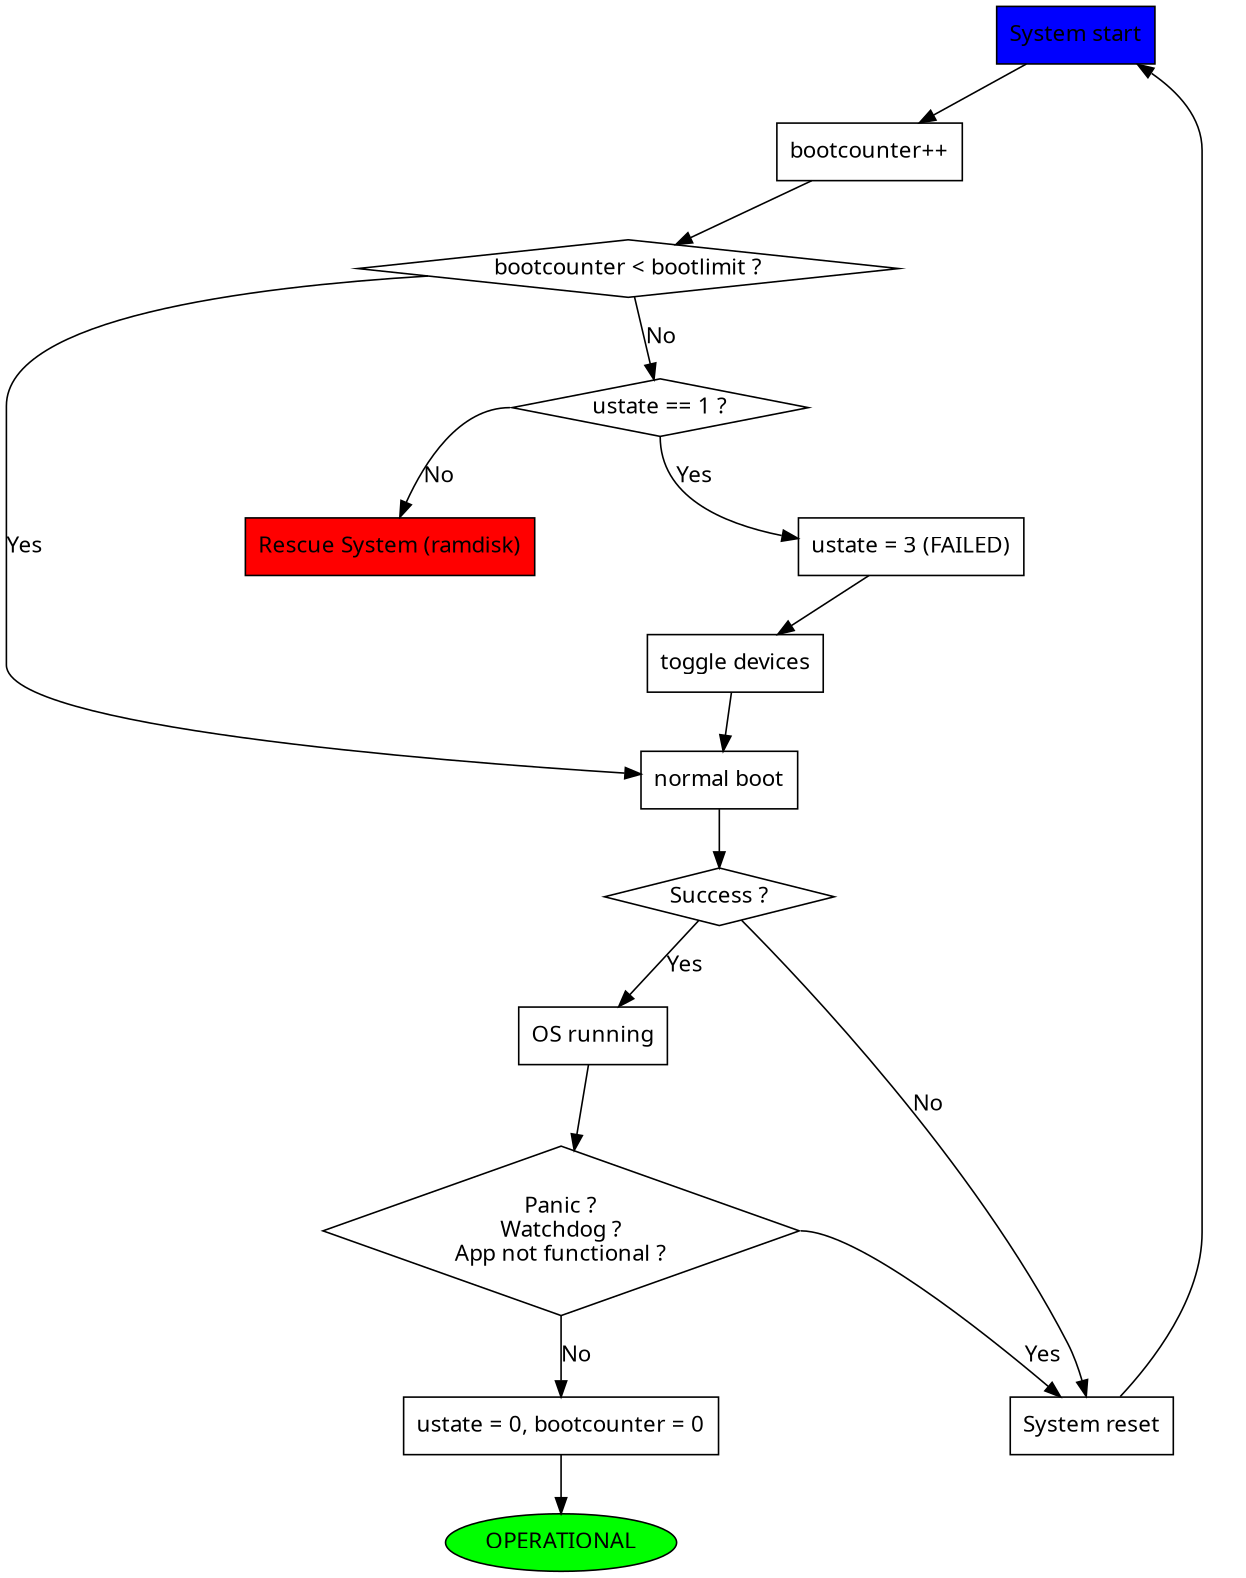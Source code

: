 # SPDX-FileCopyrightText: 2022 Stefano Babic <stefano.babic@swupdate.org>
#
# SPDX-License-Identifier: GPL-2.0-only

digraph G {
  ratio="fill";
  size="8.3,11.7!";
  node [fontname = "Handlee"];
  edge [fontname = "Handlee"];

  start [
    label = "System start";
    shape = rect;
    style=filled;
    fillcolor=blue;
  ];
  inccounter [
    label = "bootcounter++";
    shape = rect;
  ];
  bootcounter [
    label = "bootcounter < bootlimit ?";
    shape = diamond;
  ];

  ustate [
    label = "ustate == 1 ?";
    shape = diamond;
  ];
  failed [
    label = "ustate = 3 (FAILED)";
    shape = rect;
  ];
  toggle [
    label = "toggle devices";
    shape = rect;
  ];
  normal [
    label = "normal boot";
    shape = rect;
  ];

  success [
    label = "Success ?";
    shape = diamond;
  ];

  reset [
    label = "System reset";
    shape = rect;
  ];

  rescue [
    label = "Rescue System (ramdisk)";
    shape = rect;
    style=filled;
    fillcolor=red;
  ];

  running [
    label = "OS running";
    shape = rect;
  ];
  running [
    label = "OS running";
    shape = rect;
  ];
  notworking [
    label = "Panic ?\nWatchdog ?\nApp not functional ?";

    shape = diamond;
  ];
  final [
    label = "ustate = 0, bootcounter = 0";
    shape = rect;
  ];
  operational [
    label = "OPERATIONAL";
    shape = oval;
    style=filled;
    fillcolor=green;
  ];
  start -> inccounter;
  inccounter -> bootcounter;
  bootcounter -> ustate [ label = "No" ];
  bootcounter -> normal [ label = "Yes" ];
  ustate:s -> failed [ label = "Yes" ];
  failed -> toggle;
  toggle -> normal;
  normal -> success;
  success -> reset [ label = "No" ];
  success -> running [ label = "Yes" ];
  reset -> start;
  running -> notworking;


  ustate:w -> rescue [ label = "No" ];
  {
    rank=same;
    rescue;
  }

  notworking -> final [ label = "No" ];
  notworking:e -> reset [ label = "Yes"];
  final -> operational;
}
